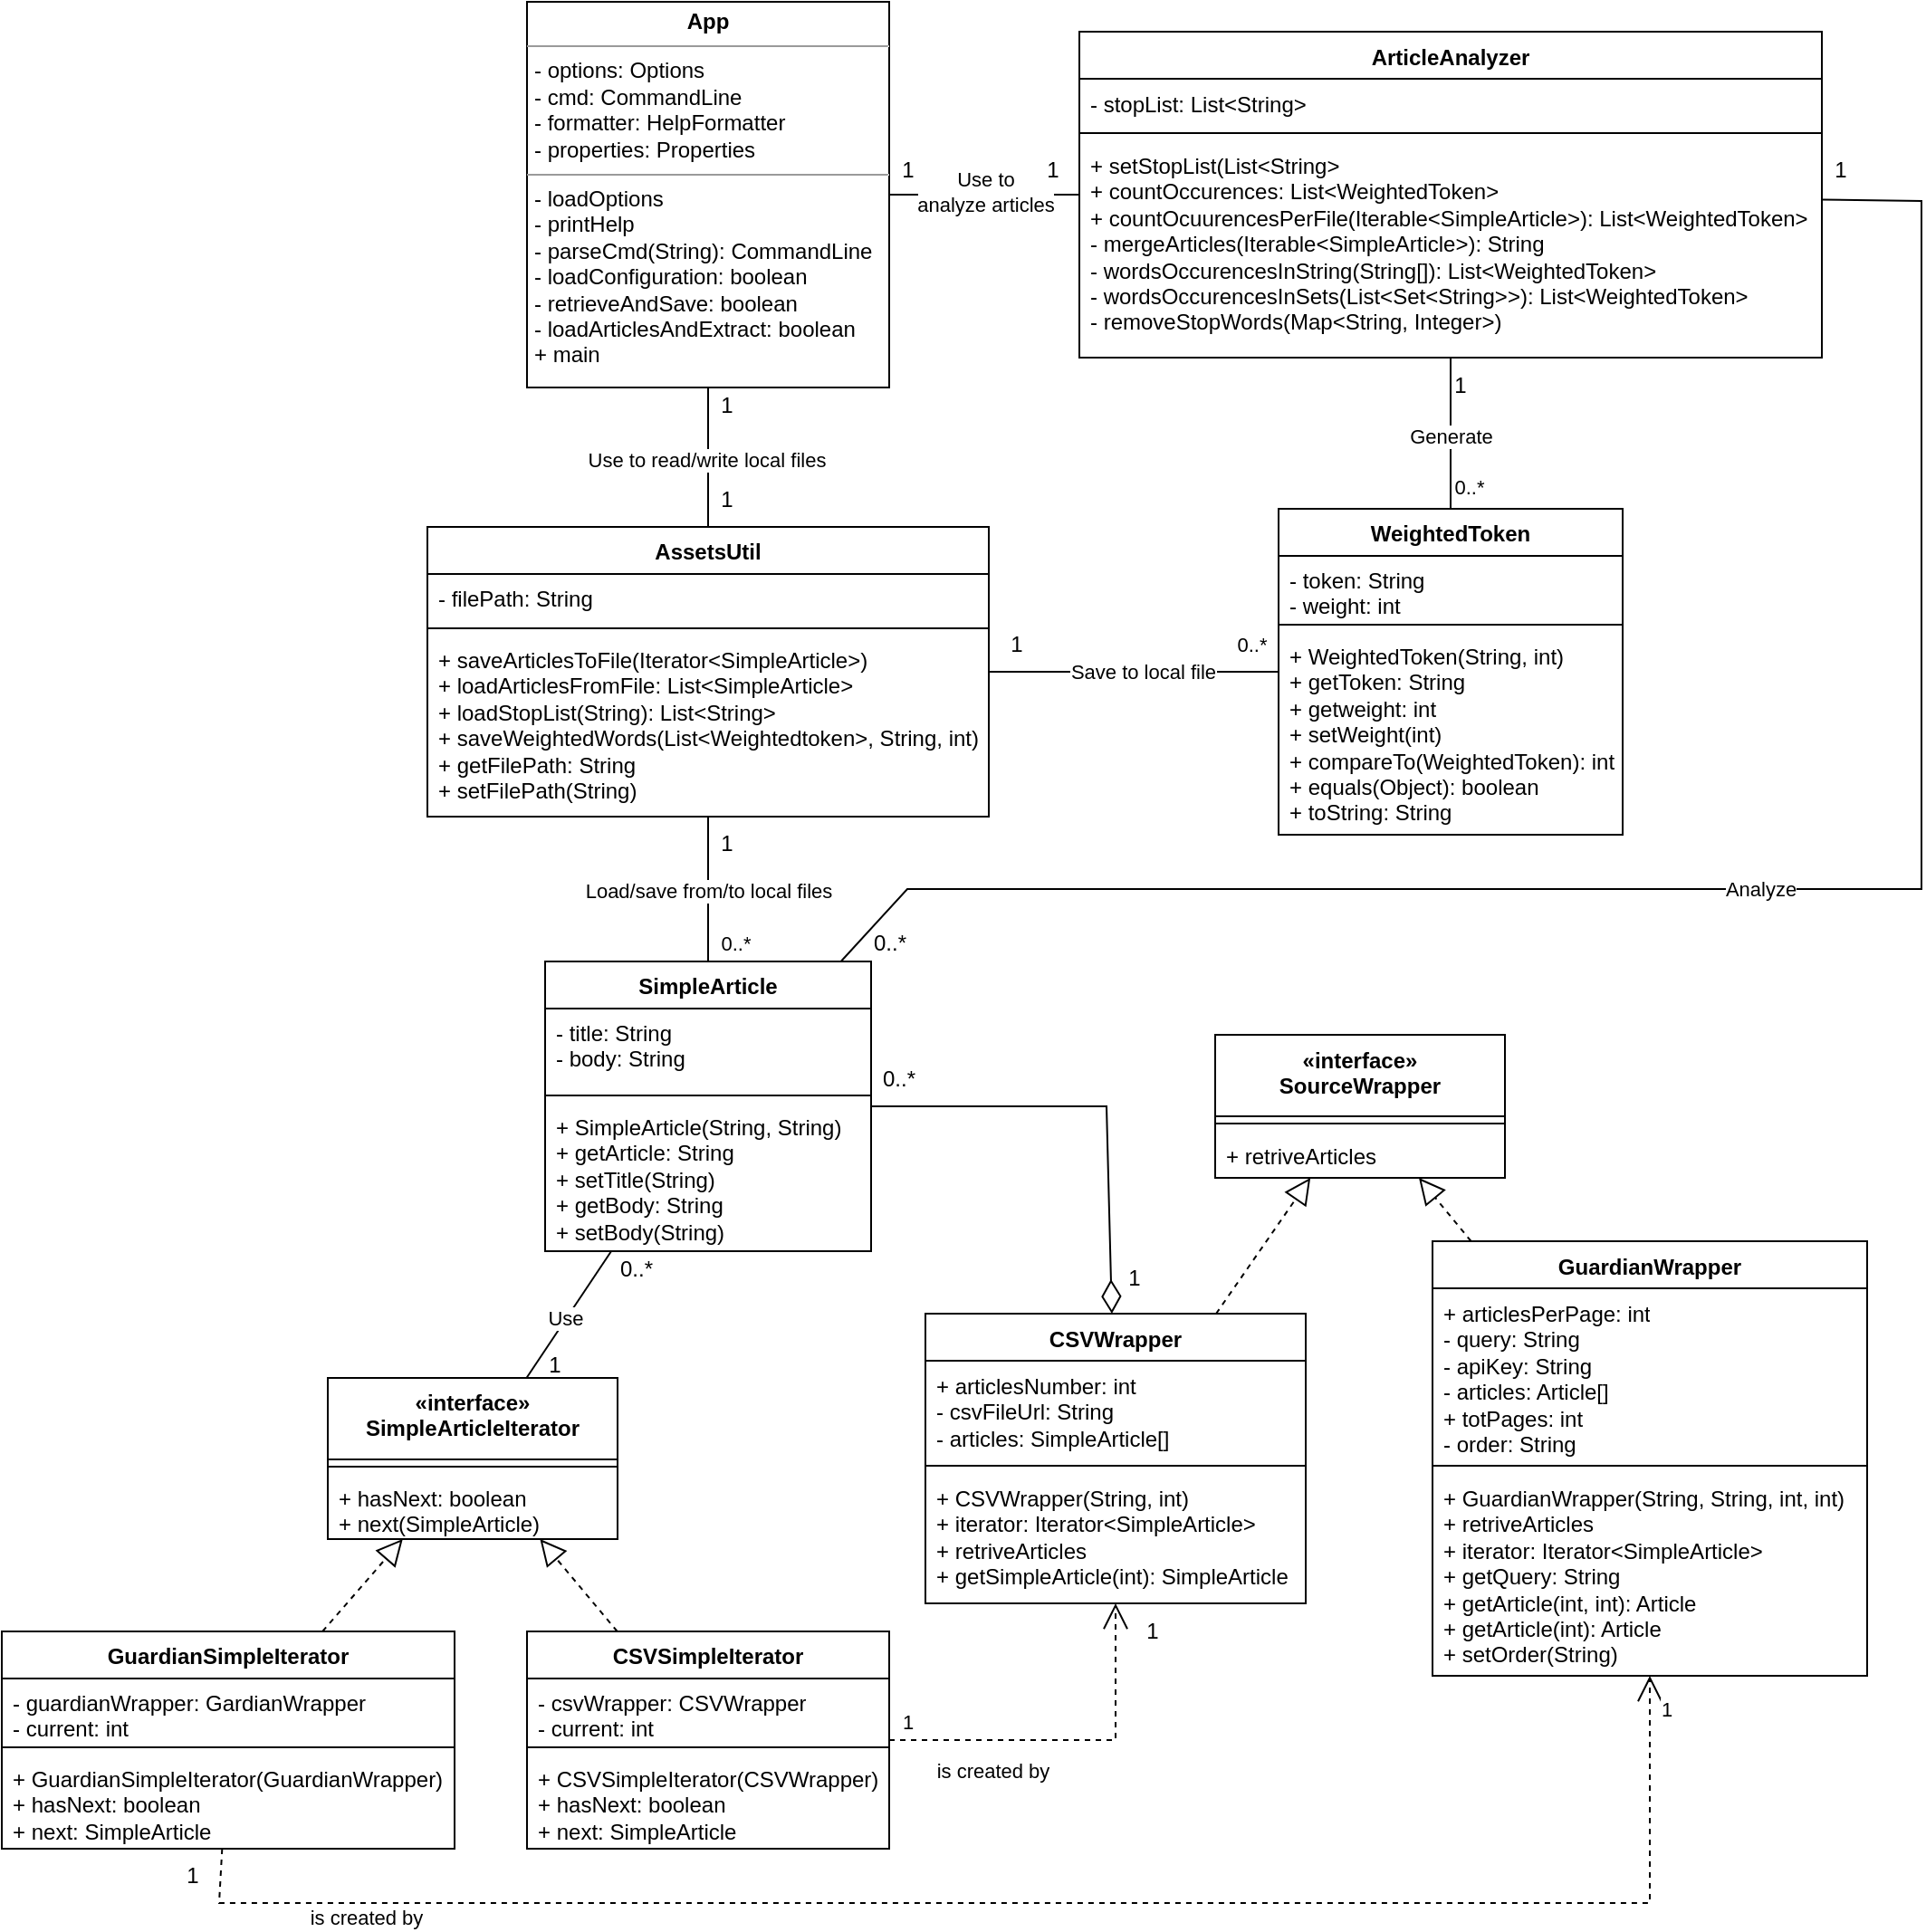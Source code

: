 <mxfile version="21.7.4" type="device">
  <diagram name="Page-1" id="c4acf3e9-155e-7222-9cf6-157b1a14988f">
    <mxGraphModel dx="1050" dy="534" grid="1" gridSize="10" guides="1" tooltips="1" connect="1" arrows="1" fold="1" page="1" pageScale="1" pageWidth="850" pageHeight="1100" background="none" math="0" shadow="0">
      <root>
        <mxCell id="0" />
        <mxCell id="1" parent="0" />
        <mxCell id="5d2195bd80daf111-18" value="&lt;p style=&quot;margin:0px;margin-top:4px;text-align:center;&quot;&gt;&lt;b&gt;App&lt;/b&gt;&lt;/p&gt;&lt;hr size=&quot;1&quot;&gt;&lt;p style=&quot;margin:0px;margin-left:4px;&quot;&gt;- options: Options&lt;span style=&quot;white-space: pre;&quot;&gt;&#x9;&lt;/span&gt;&lt;br&gt;- cmd: CommandLine&lt;/p&gt;&lt;p style=&quot;margin:0px;margin-left:4px;&quot;&gt;- formatter: HelpFormatter&lt;/p&gt;&lt;p style=&quot;margin:0px;margin-left:4px;&quot;&gt;- properties: Properties&lt;/p&gt;&lt;hr size=&quot;1&quot;&gt;&lt;p style=&quot;margin:0px;margin-left:4px;&quot;&gt;- loadOptions&lt;br&gt;- printHelp&lt;/p&gt;&lt;p style=&quot;margin:0px;margin-left:4px;&quot;&gt;- parseCmd(String): CommandLine&lt;/p&gt;&lt;p style=&quot;margin:0px;margin-left:4px;&quot;&gt;- loadConfiguration: boolean&lt;/p&gt;&lt;p style=&quot;margin:0px;margin-left:4px;&quot;&gt;- retrieveAndSave: boolean&lt;/p&gt;&lt;p style=&quot;margin:0px;margin-left:4px;&quot;&gt;- loadArticlesAndExtract: boolean&lt;/p&gt;&lt;p style=&quot;margin:0px;margin-left:4px;&quot;&gt;+ main&lt;/p&gt;&lt;p style=&quot;margin:0px;margin-left:4px;&quot;&gt;&lt;br&gt;&lt;/p&gt;" style="verticalAlign=top;align=left;overflow=fill;fontSize=12;fontFamily=Helvetica;html=1;rounded=0;shadow=0;comic=0;labelBackgroundColor=none;strokeWidth=1" parent="1" vertex="1">
          <mxGeometry x="310" y="30" width="200" height="213" as="geometry" />
        </mxCell>
        <mxCell id="KGvl0XDYirlFMw2QRoCp-2" value="«interface»&lt;br&gt;SourceWrapper" style="swimlane;fontStyle=1;align=center;verticalAlign=top;childLayout=stackLayout;horizontal=1;startSize=45;horizontalStack=0;resizeParent=1;resizeParentMax=0;resizeLast=0;collapsible=1;marginBottom=0;whiteSpace=wrap;html=1;" vertex="1" parent="1">
          <mxGeometry x="690" y="600.5" width="160" height="79" as="geometry" />
        </mxCell>
        <mxCell id="KGvl0XDYirlFMw2QRoCp-4" value="" style="line;strokeWidth=1;fillColor=none;align=left;verticalAlign=middle;spacingTop=-1;spacingLeft=3;spacingRight=3;rotatable=0;labelPosition=right;points=[];portConstraint=eastwest;strokeColor=inherit;" vertex="1" parent="KGvl0XDYirlFMw2QRoCp-2">
          <mxGeometry y="45" width="160" height="8" as="geometry" />
        </mxCell>
        <mxCell id="KGvl0XDYirlFMw2QRoCp-5" value="+ retriveArticles" style="text;strokeColor=none;fillColor=none;align=left;verticalAlign=top;spacingLeft=4;spacingRight=4;overflow=hidden;rotatable=0;points=[[0,0.5],[1,0.5]];portConstraint=eastwest;whiteSpace=wrap;html=1;" vertex="1" parent="KGvl0XDYirlFMw2QRoCp-2">
          <mxGeometry y="53" width="160" height="26" as="geometry" />
        </mxCell>
        <mxCell id="KGvl0XDYirlFMw2QRoCp-6" value="" style="endArrow=none;endSize=16;endFill=0;html=1;rounded=0;" edge="1" parent="1" source="KGvl0XDYirlFMw2QRoCp-11" target="KGvl0XDYirlFMw2QRoCp-7">
          <mxGeometry width="160" relative="1" as="geometry">
            <mxPoint x="490" y="159.5" as="sourcePoint" />
            <mxPoint x="580" y="159.5" as="targetPoint" />
          </mxGeometry>
        </mxCell>
        <mxCell id="KGvl0XDYirlFMw2QRoCp-90" value="Use" style="edgeLabel;html=1;align=center;verticalAlign=middle;resizable=0;points=[];" vertex="1" connectable="0" parent="KGvl0XDYirlFMw2QRoCp-6">
          <mxGeometry x="-0.064" y="1" relative="1" as="geometry">
            <mxPoint as="offset" />
          </mxGeometry>
        </mxCell>
        <mxCell id="KGvl0XDYirlFMw2QRoCp-7" value="SimpleArticle" style="swimlane;fontStyle=1;align=center;verticalAlign=top;childLayout=stackLayout;horizontal=1;startSize=26;horizontalStack=0;resizeParent=1;resizeParentMax=0;resizeLast=0;collapsible=1;marginBottom=0;whiteSpace=wrap;html=1;" vertex="1" parent="1">
          <mxGeometry x="320" y="560" width="180" height="160" as="geometry" />
        </mxCell>
        <mxCell id="KGvl0XDYirlFMw2QRoCp-8" value="- title: String&lt;br&gt;- body: String" style="text;strokeColor=none;fillColor=none;align=left;verticalAlign=top;spacingLeft=4;spacingRight=4;overflow=hidden;rotatable=0;points=[[0,0.5],[1,0.5]];portConstraint=eastwest;whiteSpace=wrap;html=1;" vertex="1" parent="KGvl0XDYirlFMw2QRoCp-7">
          <mxGeometry y="26" width="180" height="44" as="geometry" />
        </mxCell>
        <mxCell id="KGvl0XDYirlFMw2QRoCp-9" value="" style="line;strokeWidth=1;fillColor=none;align=left;verticalAlign=middle;spacingTop=-1;spacingLeft=3;spacingRight=3;rotatable=0;labelPosition=right;points=[];portConstraint=eastwest;strokeColor=inherit;" vertex="1" parent="KGvl0XDYirlFMw2QRoCp-7">
          <mxGeometry y="70" width="180" height="8" as="geometry" />
        </mxCell>
        <mxCell id="KGvl0XDYirlFMw2QRoCp-10" value="+ SimpleArticle(String, String)&lt;br&gt;+ getArticle: String&lt;br&gt;+ setTitle(String)&lt;br&gt;+ getBody: String&lt;br&gt;+ setBody(String)" style="text;strokeColor=none;fillColor=none;align=left;verticalAlign=top;spacingLeft=4;spacingRight=4;overflow=hidden;rotatable=0;points=[[0,0.5],[1,0.5]];portConstraint=eastwest;whiteSpace=wrap;html=1;" vertex="1" parent="KGvl0XDYirlFMw2QRoCp-7">
          <mxGeometry y="78" width="180" height="82" as="geometry" />
        </mxCell>
        <mxCell id="KGvl0XDYirlFMw2QRoCp-11" value="«interface»&lt;br&gt;SimpleArticleIterator" style="swimlane;fontStyle=1;align=center;verticalAlign=top;childLayout=stackLayout;horizontal=1;startSize=45;horizontalStack=0;resizeParent=1;resizeParentMax=0;resizeLast=0;collapsible=1;marginBottom=0;whiteSpace=wrap;html=1;" vertex="1" parent="1">
          <mxGeometry x="200" y="790" width="160" height="89" as="geometry">
            <mxRectangle x="160" y="255" width="160" height="40" as="alternateBounds" />
          </mxGeometry>
        </mxCell>
        <mxCell id="KGvl0XDYirlFMw2QRoCp-13" value="" style="line;strokeWidth=1;fillColor=none;align=left;verticalAlign=middle;spacingTop=-1;spacingLeft=3;spacingRight=3;rotatable=0;labelPosition=right;points=[];portConstraint=eastwest;strokeColor=inherit;" vertex="1" parent="KGvl0XDYirlFMw2QRoCp-11">
          <mxGeometry y="45" width="160" height="8" as="geometry" />
        </mxCell>
        <mxCell id="KGvl0XDYirlFMw2QRoCp-14" value="+ hasNext: boolean&lt;br&gt;+ next(SimpleArticle)" style="text;strokeColor=none;fillColor=none;align=left;verticalAlign=top;spacingLeft=4;spacingRight=4;overflow=hidden;rotatable=0;points=[[0,0.5],[1,0.5]];portConstraint=eastwest;whiteSpace=wrap;html=1;" vertex="1" parent="KGvl0XDYirlFMw2QRoCp-11">
          <mxGeometry y="53" width="160" height="36" as="geometry" />
        </mxCell>
        <mxCell id="KGvl0XDYirlFMw2QRoCp-15" value="" style="endArrow=diamondThin;endSize=16;endFill=0;html=1;rounded=0;" edge="1" parent="1" source="KGvl0XDYirlFMw2QRoCp-7" target="KGvl0XDYirlFMw2QRoCp-28">
          <mxGeometry width="160" relative="1" as="geometry">
            <mxPoint x="720" y="230.01" as="sourcePoint" />
            <mxPoint x="710" y="210" as="targetPoint" />
            <Array as="points">
              <mxPoint x="630" y="640" />
            </Array>
          </mxGeometry>
        </mxCell>
        <mxCell id="KGvl0XDYirlFMw2QRoCp-16" value="AssetsUtil" style="swimlane;fontStyle=1;align=center;verticalAlign=top;childLayout=stackLayout;horizontal=1;startSize=26;horizontalStack=0;resizeParent=1;resizeParentMax=0;resizeLast=0;collapsible=1;marginBottom=0;whiteSpace=wrap;html=1;" vertex="1" parent="1">
          <mxGeometry x="255" y="320" width="310" height="160" as="geometry" />
        </mxCell>
        <mxCell id="KGvl0XDYirlFMw2QRoCp-17" value="- filePath: String" style="text;strokeColor=none;fillColor=none;align=left;verticalAlign=top;spacingLeft=4;spacingRight=4;overflow=hidden;rotatable=0;points=[[0,0.5],[1,0.5]];portConstraint=eastwest;whiteSpace=wrap;html=1;" vertex="1" parent="KGvl0XDYirlFMw2QRoCp-16">
          <mxGeometry y="26" width="310" height="26" as="geometry" />
        </mxCell>
        <mxCell id="KGvl0XDYirlFMw2QRoCp-18" value="" style="line;strokeWidth=1;fillColor=none;align=left;verticalAlign=middle;spacingTop=-1;spacingLeft=3;spacingRight=3;rotatable=0;labelPosition=right;points=[];portConstraint=eastwest;strokeColor=inherit;" vertex="1" parent="KGvl0XDYirlFMw2QRoCp-16">
          <mxGeometry y="52" width="310" height="8" as="geometry" />
        </mxCell>
        <mxCell id="KGvl0XDYirlFMw2QRoCp-19" value="+ saveArticlesToFile(Iterator&amp;lt;SimpleArticle&amp;gt;)&lt;br&gt;+ loadArticlesFromFile: List&amp;lt;SimpleArticle&amp;gt;&lt;br&gt;+ loadStopList(String): List&amp;lt;String&amp;gt;&lt;br&gt;+ saveWeightedWords(List&amp;lt;Weightedtoken&amp;gt;, String, int)&lt;br&gt;+ getFilePath: String&lt;br&gt;+ setFilePath(String)" style="text;strokeColor=none;fillColor=none;align=left;verticalAlign=top;spacingLeft=4;spacingRight=4;overflow=hidden;rotatable=0;points=[[0,0.5],[1,0.5]];portConstraint=eastwest;whiteSpace=wrap;html=1;" vertex="1" parent="KGvl0XDYirlFMw2QRoCp-16">
          <mxGeometry y="60" width="310" height="100" as="geometry" />
        </mxCell>
        <mxCell id="KGvl0XDYirlFMw2QRoCp-24" value="GuardianSimpleIterator" style="swimlane;fontStyle=1;align=center;verticalAlign=top;childLayout=stackLayout;horizontal=1;startSize=26;horizontalStack=0;resizeParent=1;resizeParentMax=0;resizeLast=0;collapsible=1;marginBottom=0;whiteSpace=wrap;html=1;" vertex="1" parent="1">
          <mxGeometry x="20" y="930" width="250" height="120" as="geometry" />
        </mxCell>
        <mxCell id="KGvl0XDYirlFMw2QRoCp-25" value="- guardianWrapper: GardianWrapper&lt;br&gt;- current: int" style="text;strokeColor=none;fillColor=none;align=left;verticalAlign=top;spacingLeft=4;spacingRight=4;overflow=hidden;rotatable=0;points=[[0,0.5],[1,0.5]];portConstraint=eastwest;whiteSpace=wrap;html=1;" vertex="1" parent="KGvl0XDYirlFMw2QRoCp-24">
          <mxGeometry y="26" width="250" height="34" as="geometry" />
        </mxCell>
        <mxCell id="KGvl0XDYirlFMw2QRoCp-26" value="" style="line;strokeWidth=1;fillColor=none;align=left;verticalAlign=middle;spacingTop=-1;spacingLeft=3;spacingRight=3;rotatable=0;labelPosition=right;points=[];portConstraint=eastwest;strokeColor=inherit;" vertex="1" parent="KGvl0XDYirlFMw2QRoCp-24">
          <mxGeometry y="60" width="250" height="8" as="geometry" />
        </mxCell>
        <mxCell id="KGvl0XDYirlFMw2QRoCp-27" value="+ GuardianSimpleIterator(GuardianWrapper)&lt;br&gt;+ hasNext: boolean&lt;br&gt;+ next: SimpleArticle" style="text;strokeColor=none;fillColor=none;align=left;verticalAlign=top;spacingLeft=4;spacingRight=4;overflow=hidden;rotatable=0;points=[[0,0.5],[1,0.5]];portConstraint=eastwest;whiteSpace=wrap;html=1;" vertex="1" parent="KGvl0XDYirlFMw2QRoCp-24">
          <mxGeometry y="68" width="250" height="52" as="geometry" />
        </mxCell>
        <mxCell id="KGvl0XDYirlFMw2QRoCp-28" value="CSVWrapper" style="swimlane;fontStyle=1;align=center;verticalAlign=top;childLayout=stackLayout;horizontal=1;startSize=26;horizontalStack=0;resizeParent=1;resizeParentMax=0;resizeLast=0;collapsible=1;marginBottom=0;whiteSpace=wrap;html=1;" vertex="1" parent="1">
          <mxGeometry x="530" y="754.5" width="210" height="160" as="geometry" />
        </mxCell>
        <mxCell id="KGvl0XDYirlFMw2QRoCp-29" value="+ articlesNumber: int&lt;br&gt;- csvFileUrl: String&lt;br&gt;- articles: SimpleArticle[]" style="text;strokeColor=none;fillColor=none;align=left;verticalAlign=top;spacingLeft=4;spacingRight=4;overflow=hidden;rotatable=0;points=[[0,0.5],[1,0.5]];portConstraint=eastwest;whiteSpace=wrap;html=1;" vertex="1" parent="KGvl0XDYirlFMw2QRoCp-28">
          <mxGeometry y="26" width="210" height="54" as="geometry" />
        </mxCell>
        <mxCell id="KGvl0XDYirlFMw2QRoCp-30" value="" style="line;strokeWidth=1;fillColor=none;align=left;verticalAlign=middle;spacingTop=-1;spacingLeft=3;spacingRight=3;rotatable=0;labelPosition=right;points=[];portConstraint=eastwest;strokeColor=inherit;" vertex="1" parent="KGvl0XDYirlFMw2QRoCp-28">
          <mxGeometry y="80" width="210" height="8" as="geometry" />
        </mxCell>
        <mxCell id="KGvl0XDYirlFMw2QRoCp-31" value="+ CSVWrapper(String, int)&lt;br&gt;+ iterator: Iterator&amp;lt;SimpleArticle&amp;gt;&lt;br&gt;+ retriveArticles&lt;br&gt;+ getSimpleArticle(int): SimpleArticle" style="text;strokeColor=none;fillColor=none;align=left;verticalAlign=top;spacingLeft=4;spacingRight=4;overflow=hidden;rotatable=0;points=[[0,0.5],[1,0.5]];portConstraint=eastwest;whiteSpace=wrap;html=1;" vertex="1" parent="KGvl0XDYirlFMw2QRoCp-28">
          <mxGeometry y="88" width="210" height="72" as="geometry" />
        </mxCell>
        <mxCell id="KGvl0XDYirlFMw2QRoCp-32" value="GuardianWrapper" style="swimlane;fontStyle=1;align=center;verticalAlign=top;childLayout=stackLayout;horizontal=1;startSize=26;horizontalStack=0;resizeParent=1;resizeParentMax=0;resizeLast=0;collapsible=1;marginBottom=0;whiteSpace=wrap;html=1;" vertex="1" parent="1">
          <mxGeometry x="810" y="714.5" width="240" height="240" as="geometry" />
        </mxCell>
        <mxCell id="KGvl0XDYirlFMw2QRoCp-33" value="+ articlesPerPage: int&lt;br&gt;- query: String&lt;br&gt;- apiKey: String&lt;br&gt;- articles: Article[]&lt;br&gt;+ totPages: int&lt;br&gt;- order: String" style="text;strokeColor=none;fillColor=none;align=left;verticalAlign=top;spacingLeft=4;spacingRight=4;overflow=hidden;rotatable=0;points=[[0,0.5],[1,0.5]];portConstraint=eastwest;whiteSpace=wrap;html=1;" vertex="1" parent="KGvl0XDYirlFMw2QRoCp-32">
          <mxGeometry y="26" width="240" height="94" as="geometry" />
        </mxCell>
        <mxCell id="KGvl0XDYirlFMw2QRoCp-34" value="" style="line;strokeWidth=1;fillColor=none;align=left;verticalAlign=middle;spacingTop=-1;spacingLeft=3;spacingRight=3;rotatable=0;labelPosition=right;points=[];portConstraint=eastwest;strokeColor=inherit;" vertex="1" parent="KGvl0XDYirlFMw2QRoCp-32">
          <mxGeometry y="120" width="240" height="8" as="geometry" />
        </mxCell>
        <mxCell id="KGvl0XDYirlFMw2QRoCp-35" value="+ GuardianWrapper(String, String, int, int)&lt;br&gt;+ retriveArticles&lt;br&gt;+ iterator: Iterator&amp;lt;SimpleArticle&amp;gt;&lt;br&gt;+ getQuery: String&lt;br&gt;+ getArticle(int, int): Article&lt;br&gt;+ getArticle(int): Article&lt;br&gt;+ setOrder(String)" style="text;strokeColor=none;fillColor=none;align=left;verticalAlign=top;spacingLeft=4;spacingRight=4;overflow=hidden;rotatable=0;points=[[0,0.5],[1,0.5]];portConstraint=eastwest;whiteSpace=wrap;html=1;" vertex="1" parent="KGvl0XDYirlFMw2QRoCp-32">
          <mxGeometry y="128" width="240" height="112" as="geometry" />
        </mxCell>
        <mxCell id="KGvl0XDYirlFMw2QRoCp-36" value="CSVSimpleIterator" style="swimlane;fontStyle=1;align=center;verticalAlign=top;childLayout=stackLayout;horizontal=1;startSize=26;horizontalStack=0;resizeParent=1;resizeParentMax=0;resizeLast=0;collapsible=1;marginBottom=0;whiteSpace=wrap;html=1;" vertex="1" parent="1">
          <mxGeometry x="310" y="930" width="200" height="120" as="geometry" />
        </mxCell>
        <mxCell id="KGvl0XDYirlFMw2QRoCp-37" value="- csvWrapper: CSVWrapper&lt;br&gt;- current: int" style="text;strokeColor=none;fillColor=none;align=left;verticalAlign=top;spacingLeft=4;spacingRight=4;overflow=hidden;rotatable=0;points=[[0,0.5],[1,0.5]];portConstraint=eastwest;whiteSpace=wrap;html=1;" vertex="1" parent="KGvl0XDYirlFMw2QRoCp-36">
          <mxGeometry y="26" width="200" height="34" as="geometry" />
        </mxCell>
        <mxCell id="KGvl0XDYirlFMw2QRoCp-38" value="" style="line;strokeWidth=1;fillColor=none;align=left;verticalAlign=middle;spacingTop=-1;spacingLeft=3;spacingRight=3;rotatable=0;labelPosition=right;points=[];portConstraint=eastwest;strokeColor=inherit;" vertex="1" parent="KGvl0XDYirlFMw2QRoCp-36">
          <mxGeometry y="60" width="200" height="8" as="geometry" />
        </mxCell>
        <mxCell id="KGvl0XDYirlFMw2QRoCp-39" value="+ CSVSimpleIterator(CSVWrapper)&lt;br&gt;+ hasNext: boolean&lt;br&gt;+ next: SimpleArticle" style="text;strokeColor=none;fillColor=none;align=left;verticalAlign=top;spacingLeft=4;spacingRight=4;overflow=hidden;rotatable=0;points=[[0,0.5],[1,0.5]];portConstraint=eastwest;whiteSpace=wrap;html=1;" vertex="1" parent="KGvl0XDYirlFMw2QRoCp-36">
          <mxGeometry y="68" width="200" height="52" as="geometry" />
        </mxCell>
        <mxCell id="KGvl0XDYirlFMw2QRoCp-40" value="ArticleAnalyzer" style="swimlane;fontStyle=1;align=center;verticalAlign=top;childLayout=stackLayout;horizontal=1;startSize=26;horizontalStack=0;resizeParent=1;resizeParentMax=0;resizeLast=0;collapsible=1;marginBottom=0;whiteSpace=wrap;html=1;" vertex="1" parent="1">
          <mxGeometry x="615" y="46.5" width="410" height="180" as="geometry" />
        </mxCell>
        <mxCell id="KGvl0XDYirlFMw2QRoCp-41" value="- stopList: List&amp;lt;String&amp;gt;" style="text;strokeColor=none;fillColor=none;align=left;verticalAlign=top;spacingLeft=4;spacingRight=4;overflow=hidden;rotatable=0;points=[[0,0.5],[1,0.5]];portConstraint=eastwest;whiteSpace=wrap;html=1;" vertex="1" parent="KGvl0XDYirlFMw2QRoCp-40">
          <mxGeometry y="26" width="410" height="26" as="geometry" />
        </mxCell>
        <mxCell id="KGvl0XDYirlFMw2QRoCp-42" value="" style="line;strokeWidth=1;fillColor=none;align=left;verticalAlign=middle;spacingTop=-1;spacingLeft=3;spacingRight=3;rotatable=0;labelPosition=right;points=[];portConstraint=eastwest;strokeColor=inherit;" vertex="1" parent="KGvl0XDYirlFMw2QRoCp-40">
          <mxGeometry y="52" width="410" height="8" as="geometry" />
        </mxCell>
        <mxCell id="KGvl0XDYirlFMw2QRoCp-43" value="+ setStopList(List&amp;lt;String&amp;gt;&lt;br&gt;+ countOccurences: List&amp;lt;WeightedToken&amp;gt;&lt;br&gt;+ countOcuurencesPerFile(Iterable&amp;lt;SimpleArticle&amp;gt;): List&amp;lt;WeightedToken&amp;gt;&lt;br&gt;- mergeArticles(Iterable&amp;lt;SimpleArticle&amp;gt;): String&lt;br&gt;- wordsOccurencesInString(String[]): List&amp;lt;WeightedToken&amp;gt;&lt;br&gt;- wordsOccurencesInSets(List&amp;lt;Set&amp;lt;String&amp;gt;&amp;gt;): List&amp;lt;WeightedToken&amp;gt;&lt;br&gt;- removeStopWords(Map&amp;lt;String, Integer&amp;gt;)" style="text;strokeColor=none;fillColor=none;align=left;verticalAlign=top;spacingLeft=4;spacingRight=4;overflow=hidden;rotatable=0;points=[[0,0.5],[1,0.5]];portConstraint=eastwest;whiteSpace=wrap;html=1;" vertex="1" parent="KGvl0XDYirlFMw2QRoCp-40">
          <mxGeometry y="60" width="410" height="120" as="geometry" />
        </mxCell>
        <mxCell id="KGvl0XDYirlFMw2QRoCp-44" value="WeightedToken" style="swimlane;fontStyle=1;align=center;verticalAlign=top;childLayout=stackLayout;horizontal=1;startSize=26;horizontalStack=0;resizeParent=1;resizeParentMax=0;resizeLast=0;collapsible=1;marginBottom=0;whiteSpace=wrap;html=1;" vertex="1" parent="1">
          <mxGeometry x="725" y="310" width="190" height="180" as="geometry" />
        </mxCell>
        <mxCell id="KGvl0XDYirlFMw2QRoCp-45" value="- token: String&lt;br&gt;- weight: int" style="text;strokeColor=none;fillColor=none;align=left;verticalAlign=top;spacingLeft=4;spacingRight=4;overflow=hidden;rotatable=0;points=[[0,0.5],[1,0.5]];portConstraint=eastwest;whiteSpace=wrap;html=1;" vertex="1" parent="KGvl0XDYirlFMw2QRoCp-44">
          <mxGeometry y="26" width="190" height="34" as="geometry" />
        </mxCell>
        <mxCell id="KGvl0XDYirlFMw2QRoCp-46" value="" style="line;strokeWidth=1;fillColor=none;align=left;verticalAlign=middle;spacingTop=-1;spacingLeft=3;spacingRight=3;rotatable=0;labelPosition=right;points=[];portConstraint=eastwest;strokeColor=inherit;" vertex="1" parent="KGvl0XDYirlFMw2QRoCp-44">
          <mxGeometry y="60" width="190" height="8" as="geometry" />
        </mxCell>
        <mxCell id="KGvl0XDYirlFMw2QRoCp-47" value="+ WeightedToken(String, int)&lt;br&gt;+ getToken: String&lt;br&gt;+ getweight: int&lt;br&gt;+ setWeight(int)&lt;br&gt;+ compareTo(WeightedToken): int&lt;br&gt;+ equals(Object): boolean&lt;br&gt;+ toString: String&lt;br&gt;" style="text;strokeColor=none;fillColor=none;align=left;verticalAlign=top;spacingLeft=4;spacingRight=4;overflow=hidden;rotatable=0;points=[[0,0.5],[1,0.5]];portConstraint=eastwest;whiteSpace=wrap;html=1;" vertex="1" parent="KGvl0XDYirlFMw2QRoCp-44">
          <mxGeometry y="68" width="190" height="112" as="geometry" />
        </mxCell>
        <mxCell id="KGvl0XDYirlFMw2QRoCp-48" value="" style="endArrow=block;dashed=1;endFill=0;endSize=12;html=1;rounded=0;" edge="1" parent="1" source="KGvl0XDYirlFMw2QRoCp-32" target="KGvl0XDYirlFMw2QRoCp-2">
          <mxGeometry width="160" relative="1" as="geometry">
            <mxPoint x="830" y="380" as="sourcePoint" />
            <mxPoint x="500" y="380" as="targetPoint" />
          </mxGeometry>
        </mxCell>
        <mxCell id="KGvl0XDYirlFMw2QRoCp-49" value="" style="endArrow=block;dashed=1;endFill=0;endSize=12;html=1;rounded=0;" edge="1" parent="1" source="KGvl0XDYirlFMw2QRoCp-28" target="KGvl0XDYirlFMw2QRoCp-2">
          <mxGeometry width="160" relative="1" as="geometry">
            <mxPoint x="460" y="370" as="sourcePoint" />
            <mxPoint x="620" y="370" as="targetPoint" />
          </mxGeometry>
        </mxCell>
        <mxCell id="KGvl0XDYirlFMw2QRoCp-50" value="" style="endArrow=block;dashed=1;endFill=0;endSize=12;html=1;rounded=0;" edge="1" parent="1" source="KGvl0XDYirlFMw2QRoCp-24" target="KGvl0XDYirlFMw2QRoCp-11">
          <mxGeometry width="160" relative="1" as="geometry">
            <mxPoint x="340" y="380" as="sourcePoint" />
            <mxPoint x="500" y="380" as="targetPoint" />
          </mxGeometry>
        </mxCell>
        <mxCell id="KGvl0XDYirlFMw2QRoCp-52" value="" style="endArrow=block;dashed=1;endFill=0;endSize=12;html=1;rounded=0;" edge="1" parent="1" source="KGvl0XDYirlFMw2QRoCp-36" target="KGvl0XDYirlFMw2QRoCp-11">
          <mxGeometry width="160" relative="1" as="geometry">
            <mxPoint x="210" y="350" as="sourcePoint" />
            <mxPoint x="370" y="350" as="targetPoint" />
          </mxGeometry>
        </mxCell>
        <mxCell id="KGvl0XDYirlFMw2QRoCp-54" value="" style="endArrow=none;html=1;rounded=0;endFill=0;" edge="1" parent="1" source="KGvl0XDYirlFMw2QRoCp-16" target="KGvl0XDYirlFMw2QRoCp-44">
          <mxGeometry width="160" relative="1" as="geometry">
            <mxPoint x="540" y="320" as="sourcePoint" />
            <mxPoint x="700" y="320" as="targetPoint" />
          </mxGeometry>
        </mxCell>
        <mxCell id="KGvl0XDYirlFMw2QRoCp-66" value="0..*" style="edgeLabel;html=1;align=center;verticalAlign=middle;resizable=0;points=[];" vertex="1" connectable="0" parent="KGvl0XDYirlFMw2QRoCp-54">
          <mxGeometry x="0.833" y="-1" relative="1" as="geometry">
            <mxPoint x="-2" y="-16" as="offset" />
          </mxGeometry>
        </mxCell>
        <mxCell id="KGvl0XDYirlFMw2QRoCp-89" value="Save to local file" style="edgeLabel;html=1;align=center;verticalAlign=middle;resizable=0;points=[];" vertex="1" connectable="0" parent="KGvl0XDYirlFMw2QRoCp-54">
          <mxGeometry x="0.062" relative="1" as="geometry">
            <mxPoint as="offset" />
          </mxGeometry>
        </mxCell>
        <mxCell id="KGvl0XDYirlFMw2QRoCp-55" value="" style="endArrow=none;endSize=12;html=1;rounded=0;endFill=0;" edge="1" parent="1" source="KGvl0XDYirlFMw2QRoCp-40" target="KGvl0XDYirlFMw2QRoCp-44">
          <mxGeometry width="160" relative="1" as="geometry">
            <mxPoint x="690" y="210" as="sourcePoint" />
            <mxPoint x="850" y="210" as="targetPoint" />
          </mxGeometry>
        </mxCell>
        <mxCell id="KGvl0XDYirlFMw2QRoCp-67" value="0..*" style="edgeLabel;html=1;align=center;verticalAlign=middle;resizable=0;points=[];" vertex="1" connectable="0" parent="KGvl0XDYirlFMw2QRoCp-55">
          <mxGeometry x="0.703" y="5" relative="1" as="geometry">
            <mxPoint x="5" as="offset" />
          </mxGeometry>
        </mxCell>
        <mxCell id="KGvl0XDYirlFMw2QRoCp-88" value="Generate" style="edgeLabel;html=1;align=center;verticalAlign=middle;resizable=0;points=[];" vertex="1" connectable="0" parent="KGvl0XDYirlFMw2QRoCp-55">
          <mxGeometry x="0.037" relative="1" as="geometry">
            <mxPoint as="offset" />
          </mxGeometry>
        </mxCell>
        <mxCell id="KGvl0XDYirlFMw2QRoCp-56" value="" style="endArrow=none;endFill=0;endSize=12;html=1;rounded=0;" edge="1" parent="1" source="5d2195bd80daf111-18" target="KGvl0XDYirlFMw2QRoCp-16">
          <mxGeometry width="160" relative="1" as="geometry">
            <mxPoint x="160" y="270" as="sourcePoint" />
            <mxPoint x="320" y="270" as="targetPoint" />
          </mxGeometry>
        </mxCell>
        <mxCell id="KGvl0XDYirlFMw2QRoCp-87" value="Use to read/write local files" style="edgeLabel;html=1;align=center;verticalAlign=middle;resizable=0;points=[];" vertex="1" connectable="0" parent="KGvl0XDYirlFMw2QRoCp-56">
          <mxGeometry x="0.034" y="-1" relative="1" as="geometry">
            <mxPoint as="offset" />
          </mxGeometry>
        </mxCell>
        <mxCell id="KGvl0XDYirlFMw2QRoCp-57" value="" style="endArrow=none;endFill=0;endSize=12;html=1;rounded=0;" edge="1" parent="1" source="5d2195bd80daf111-18" target="KGvl0XDYirlFMw2QRoCp-40">
          <mxGeometry width="160" relative="1" as="geometry">
            <mxPoint x="330" y="280" as="sourcePoint" />
            <mxPoint x="490" y="280" as="targetPoint" />
          </mxGeometry>
        </mxCell>
        <mxCell id="KGvl0XDYirlFMw2QRoCp-106" value="Use to &lt;br&gt;analyze articles" style="edgeLabel;html=1;align=center;verticalAlign=middle;resizable=0;points=[];" vertex="1" connectable="0" parent="KGvl0XDYirlFMw2QRoCp-57">
          <mxGeometry x="0.009" y="2" relative="1" as="geometry">
            <mxPoint as="offset" />
          </mxGeometry>
        </mxCell>
        <mxCell id="KGvl0XDYirlFMw2QRoCp-58" value="" style="endArrow=none;endSize=12;html=1;rounded=0;endFill=0;" edge="1" parent="1" source="KGvl0XDYirlFMw2QRoCp-16" target="KGvl0XDYirlFMw2QRoCp-7">
          <mxGeometry width="160" relative="1" as="geometry">
            <mxPoint x="330" y="380" as="sourcePoint" />
            <mxPoint x="490" y="380" as="targetPoint" />
          </mxGeometry>
        </mxCell>
        <mxCell id="KGvl0XDYirlFMw2QRoCp-65" value="0..*" style="edgeLabel;html=1;align=center;verticalAlign=middle;resizable=0;points=[];" vertex="1" connectable="0" parent="KGvl0XDYirlFMw2QRoCp-58">
          <mxGeometry x="0.64" relative="1" as="geometry">
            <mxPoint x="15" y="4" as="offset" />
          </mxGeometry>
        </mxCell>
        <mxCell id="KGvl0XDYirlFMw2QRoCp-107" value="Load/save from/to local files" style="edgeLabel;html=1;align=center;verticalAlign=middle;resizable=0;points=[];" vertex="1" connectable="0" parent="KGvl0XDYirlFMw2QRoCp-58">
          <mxGeometry x="0.02" relative="1" as="geometry">
            <mxPoint as="offset" />
          </mxGeometry>
        </mxCell>
        <mxCell id="KGvl0XDYirlFMw2QRoCp-61" value="" style="endArrow=open;endSize=12;html=1;rounded=0;endFill=0;dashed=1;" edge="1" parent="1" source="KGvl0XDYirlFMw2QRoCp-24" target="KGvl0XDYirlFMw2QRoCp-32">
          <mxGeometry width="160" relative="1" as="geometry">
            <mxPoint x="950" y="660" as="sourcePoint" />
            <mxPoint x="1110" y="660" as="targetPoint" />
            <Array as="points">
              <mxPoint x="140" y="1080" />
              <mxPoint x="390" y="1080" />
              <mxPoint x="930" y="1080" />
            </Array>
          </mxGeometry>
        </mxCell>
        <mxCell id="KGvl0XDYirlFMw2QRoCp-69" value="1" style="edgeLabel;html=1;align=center;verticalAlign=middle;resizable=0;points=[];" vertex="1" connectable="0" parent="KGvl0XDYirlFMw2QRoCp-61">
          <mxGeometry x="0.961" y="-2" relative="1" as="geometry">
            <mxPoint x="7" as="offset" />
          </mxGeometry>
        </mxCell>
        <mxCell id="KGvl0XDYirlFMw2QRoCp-103" value="is created by" style="edgeLabel;html=1;align=center;verticalAlign=middle;resizable=0;points=[];" vertex="1" connectable="0" parent="KGvl0XDYirlFMw2QRoCp-61">
          <mxGeometry x="-0.758" y="4" relative="1" as="geometry">
            <mxPoint x="-4" y="12" as="offset" />
          </mxGeometry>
        </mxCell>
        <mxCell id="KGvl0XDYirlFMw2QRoCp-62" value="" style="endArrow=open;endSize=12;html=1;rounded=0;endFill=0;dashed=1;" edge="1" parent="1" source="KGvl0XDYirlFMw2QRoCp-36" target="KGvl0XDYirlFMw2QRoCp-28">
          <mxGeometry width="160" relative="1" as="geometry">
            <mxPoint x="580" y="989.33" as="sourcePoint" />
            <mxPoint x="700" y="970" as="targetPoint" />
            <Array as="points">
              <mxPoint x="635" y="990" />
            </Array>
          </mxGeometry>
        </mxCell>
        <mxCell id="KGvl0XDYirlFMw2QRoCp-68" value="1" style="edgeLabel;html=1;align=center;verticalAlign=middle;resizable=0;points=[];" vertex="1" connectable="0" parent="KGvl0XDYirlFMw2QRoCp-62">
          <mxGeometry x="0.864" y="-1" relative="1" as="geometry">
            <mxPoint x="-116" y="52" as="offset" />
          </mxGeometry>
        </mxCell>
        <mxCell id="KGvl0XDYirlFMw2QRoCp-99" value="is created by" style="edgeLabel;html=1;align=center;verticalAlign=middle;resizable=0;points=[];" vertex="1" connectable="0" parent="KGvl0XDYirlFMw2QRoCp-62">
          <mxGeometry x="-0.438" y="3" relative="1" as="geometry">
            <mxPoint y="20" as="offset" />
          </mxGeometry>
        </mxCell>
        <mxCell id="KGvl0XDYirlFMw2QRoCp-73" value="0..*" style="text;html=1;align=center;verticalAlign=middle;resizable=0;points=[];autosize=1;strokeColor=none;fillColor=none;" vertex="1" parent="1">
          <mxGeometry x="350" y="714.5" width="40" height="30" as="geometry" />
        </mxCell>
        <mxCell id="KGvl0XDYirlFMw2QRoCp-75" value="1" style="text;html=1;align=center;verticalAlign=middle;resizable=0;points=[];autosize=1;strokeColor=none;fillColor=none;" vertex="1" parent="1">
          <mxGeometry x="640" y="914.5" width="30" height="30" as="geometry" />
        </mxCell>
        <mxCell id="KGvl0XDYirlFMw2QRoCp-76" value="1" style="text;html=1;align=center;verticalAlign=middle;resizable=0;points=[];autosize=1;strokeColor=none;fillColor=none;" vertex="1" parent="1">
          <mxGeometry x="110" y="1050" width="30" height="30" as="geometry" />
        </mxCell>
        <mxCell id="KGvl0XDYirlFMw2QRoCp-77" value="1" style="text;html=1;align=center;verticalAlign=middle;resizable=0;points=[];autosize=1;strokeColor=none;fillColor=none;" vertex="1" parent="1">
          <mxGeometry x="405" y="480" width="30" height="30" as="geometry" />
        </mxCell>
        <mxCell id="KGvl0XDYirlFMw2QRoCp-78" value="1" style="text;html=1;align=center;verticalAlign=middle;resizable=0;points=[];autosize=1;strokeColor=none;fillColor=none;" vertex="1" parent="1">
          <mxGeometry x="405" y="290" width="30" height="30" as="geometry" />
        </mxCell>
        <mxCell id="KGvl0XDYirlFMw2QRoCp-79" value="1" style="text;html=1;align=center;verticalAlign=middle;resizable=0;points=[];autosize=1;strokeColor=none;fillColor=none;" vertex="1" parent="1">
          <mxGeometry x="405" y="238" width="30" height="30" as="geometry" />
        </mxCell>
        <mxCell id="KGvl0XDYirlFMw2QRoCp-80" value="1" style="text;html=1;align=center;verticalAlign=middle;resizable=0;points=[];autosize=1;strokeColor=none;fillColor=none;" vertex="1" parent="1">
          <mxGeometry x="505" y="108" width="30" height="30" as="geometry" />
        </mxCell>
        <mxCell id="KGvl0XDYirlFMw2QRoCp-81" value="1" style="text;html=1;align=center;verticalAlign=middle;resizable=0;points=[];autosize=1;strokeColor=none;fillColor=none;" vertex="1" parent="1">
          <mxGeometry x="585" y="108" width="30" height="30" as="geometry" />
        </mxCell>
        <mxCell id="KGvl0XDYirlFMw2QRoCp-82" value="1" style="text;html=1;align=center;verticalAlign=middle;resizable=0;points=[];autosize=1;strokeColor=none;fillColor=none;" vertex="1" parent="1">
          <mxGeometry x="810" y="226.5" width="30" height="30" as="geometry" />
        </mxCell>
        <mxCell id="KGvl0XDYirlFMw2QRoCp-83" value="1" style="text;html=1;align=center;verticalAlign=middle;resizable=0;points=[];autosize=1;strokeColor=none;fillColor=none;" vertex="1" parent="1">
          <mxGeometry x="565" y="370" width="30" height="30" as="geometry" />
        </mxCell>
        <mxCell id="KGvl0XDYirlFMw2QRoCp-84" value="Analyze" style="endArrow=none;endSize=12;html=1;rounded=0;endFill=0;" edge="1" parent="1" source="KGvl0XDYirlFMw2QRoCp-40" target="KGvl0XDYirlFMw2QRoCp-7">
          <mxGeometry width="160" relative="1" as="geometry">
            <mxPoint x="660" y="370" as="sourcePoint" />
            <mxPoint x="820" y="370" as="targetPoint" />
            <Array as="points">
              <mxPoint x="1080" y="140" />
              <mxPoint x="1080" y="520" />
              <mxPoint x="520" y="520" />
            </Array>
          </mxGeometry>
        </mxCell>
        <mxCell id="KGvl0XDYirlFMw2QRoCp-85" value="1" style="text;html=1;align=center;verticalAlign=middle;resizable=0;points=[];autosize=1;strokeColor=none;fillColor=none;" vertex="1" parent="1">
          <mxGeometry x="1020" y="108" width="30" height="30" as="geometry" />
        </mxCell>
        <mxCell id="KGvl0XDYirlFMw2QRoCp-86" value="0..*" style="text;html=1;align=center;verticalAlign=middle;resizable=0;points=[];autosize=1;strokeColor=none;fillColor=none;" vertex="1" parent="1">
          <mxGeometry x="490" y="535" width="40" height="30" as="geometry" />
        </mxCell>
        <mxCell id="KGvl0XDYirlFMw2QRoCp-91" value="1" style="text;html=1;align=center;verticalAlign=middle;resizable=0;points=[];autosize=1;strokeColor=none;fillColor=none;" vertex="1" parent="1">
          <mxGeometry x="310" y="768" width="30" height="30" as="geometry" />
        </mxCell>
        <mxCell id="KGvl0XDYirlFMw2QRoCp-104" value="0..*" style="text;html=1;align=center;verticalAlign=middle;resizable=0;points=[];autosize=1;strokeColor=none;fillColor=none;" vertex="1" parent="1">
          <mxGeometry x="495" y="610" width="40" height="30" as="geometry" />
        </mxCell>
        <mxCell id="KGvl0XDYirlFMw2QRoCp-105" value="1" style="text;html=1;align=center;verticalAlign=middle;resizable=0;points=[];autosize=1;strokeColor=none;fillColor=none;" vertex="1" parent="1">
          <mxGeometry x="630" y="720" width="30" height="30" as="geometry" />
        </mxCell>
      </root>
    </mxGraphModel>
  </diagram>
</mxfile>
